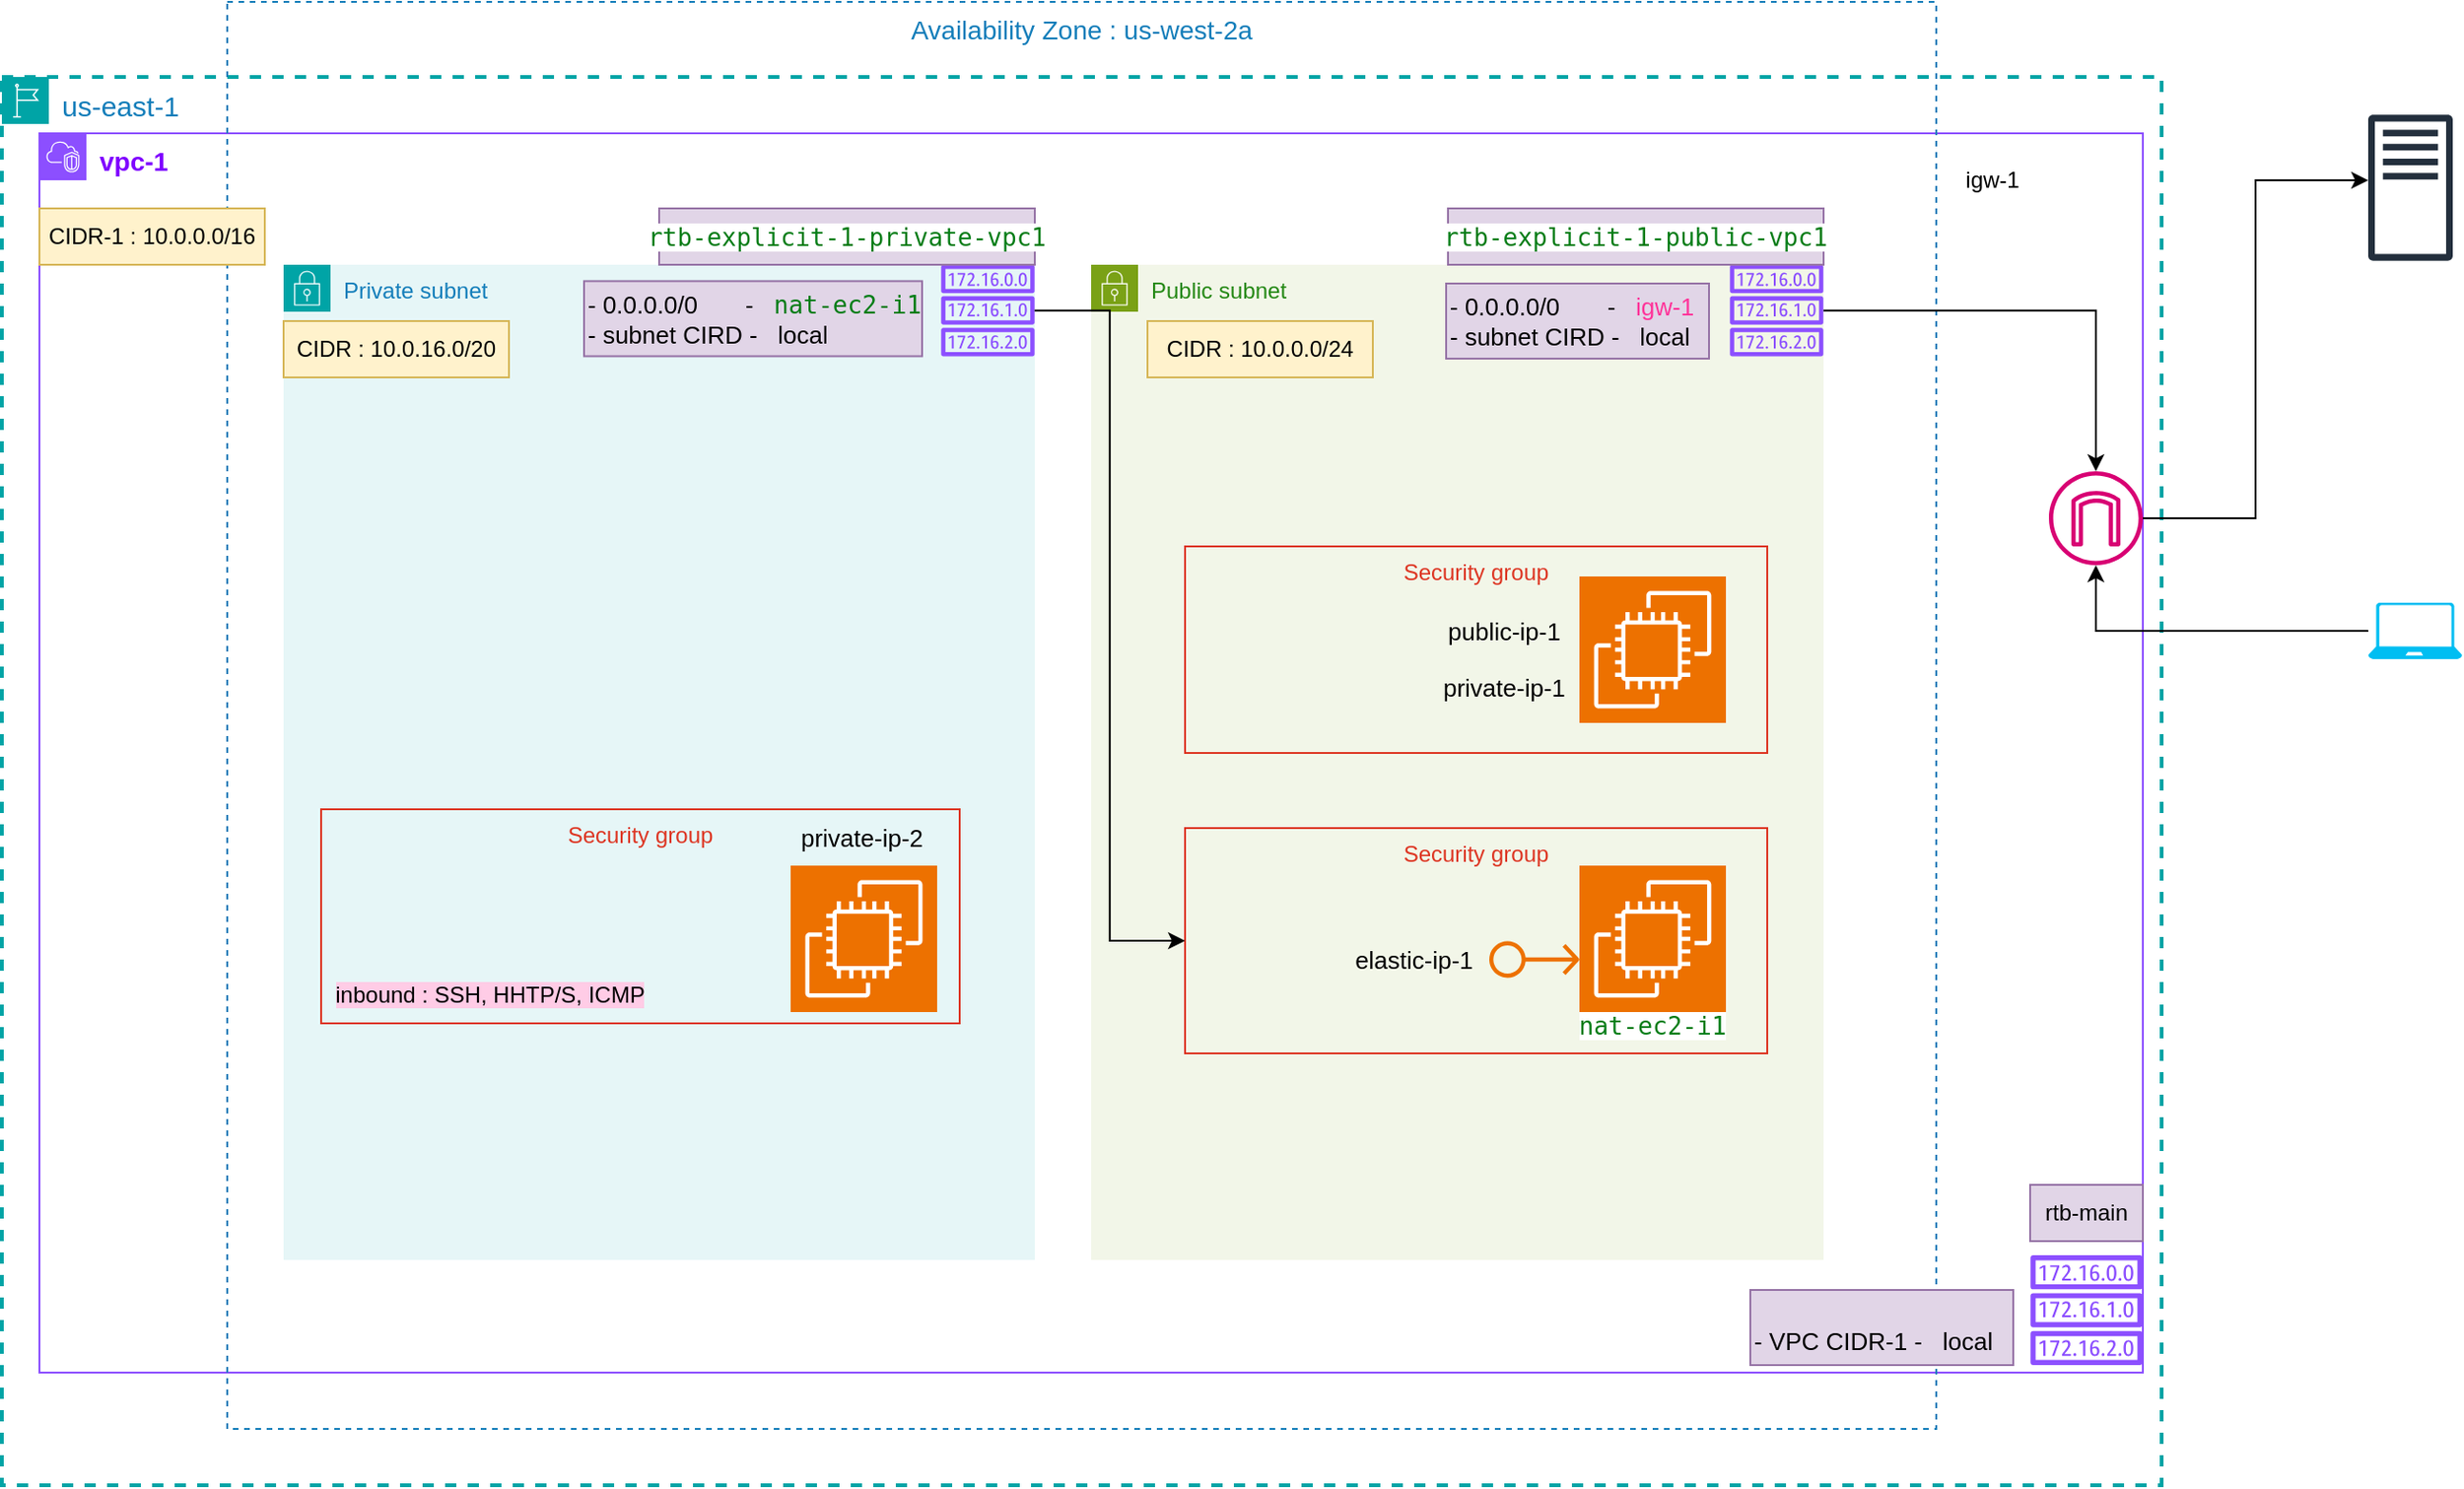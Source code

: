 <mxfile version="24.6.5" type="github">
  <diagram name="Page-1" id="A67y_53Xcb9LvcjBFK2e">
    <mxGraphModel dx="2368" dy="1968" grid="1" gridSize="10" guides="1" tooltips="1" connect="1" arrows="1" fold="1" page="1" pageScale="1" pageWidth="850" pageHeight="1100" math="0" shadow="0">
      <root>
        <mxCell id="0" />
        <mxCell id="1" parent="0" />
        <mxCell id="3wQzCLE45Nl8WPakzI7t-23" value="&lt;font color=&quot;#7f00ff&quot; style=&quot;font-size: 14px;&quot;&gt;&lt;b&gt;vpc-1&lt;/b&gt;&lt;/font&gt;" style="points=[[0,0],[0.25,0],[0.5,0],[0.75,0],[1,0],[1,0.25],[1,0.5],[1,0.75],[1,1],[0.75,1],[0.5,1],[0.25,1],[0,1],[0,0.75],[0,0.5],[0,0.25]];outlineConnect=0;gradientColor=none;html=1;whiteSpace=wrap;fontSize=12;fontStyle=0;container=1;pointerEvents=0;collapsible=0;recursiveResize=0;shape=mxgraph.aws4.group;grIcon=mxgraph.aws4.group_vpc2;strokeColor=#8C4FFF;fillColor=none;verticalAlign=top;align=left;spacingLeft=30;fontColor=#AAB7B8;dashed=0;" vertex="1" parent="1">
          <mxGeometry x="-120" y="-100" width="1120" height="660" as="geometry" />
        </mxCell>
        <mxCell id="3wQzCLE45Nl8WPakzI7t-1" value="&lt;font style=&quot;font-size: 15px;&quot;&gt;us-east-1&amp;nbsp;&lt;/font&gt;" style="points=[[0,0],[0.25,0],[0.5,0],[0.75,0],[1,0],[1,0.25],[1,0.5],[1,0.75],[1,1],[0.75,1],[0.5,1],[0.25,1],[0,1],[0,0.75],[0,0.5],[0,0.25]];outlineConnect=0;gradientColor=none;html=1;whiteSpace=wrap;fontSize=12;fontStyle=0;container=1;pointerEvents=0;collapsible=0;recursiveResize=0;shape=mxgraph.aws4.group;grIcon=mxgraph.aws4.group_region;strokeColor=#00A4A6;fillColor=none;verticalAlign=top;align=left;spacingLeft=30;fontColor=#147EBA;dashed=1;strokeWidth=2;" vertex="1" parent="1">
          <mxGeometry x="-140" y="-130" width="1150" height="750" as="geometry" />
        </mxCell>
        <mxCell id="3wQzCLE45Nl8WPakzI7t-75" value="&lt;font style=&quot;font-size: 14px;&quot;&gt;Availability Zone : us-west-2a&lt;/font&gt;&lt;div style=&quot;font-size: 14px;&quot;&gt;&lt;br&gt;&lt;/div&gt;" style="fillColor=none;strokeColor=#147EBA;dashed=1;verticalAlign=top;fontStyle=0;fontColor=#147EBA;whiteSpace=wrap;html=1;" vertex="1" parent="3wQzCLE45Nl8WPakzI7t-1">
          <mxGeometry x="120" y="-40" width="910" height="760" as="geometry" />
        </mxCell>
        <mxCell id="3wQzCLE45Nl8WPakzI7t-5" value="Private subnet" style="points=[[0,0],[0.25,0],[0.5,0],[0.75,0],[1,0],[1,0.25],[1,0.5],[1,0.75],[1,1],[0.75,1],[0.5,1],[0.25,1],[0,1],[0,0.75],[0,0.5],[0,0.25]];outlineConnect=0;gradientColor=none;html=1;whiteSpace=wrap;fontSize=12;fontStyle=0;container=1;pointerEvents=0;collapsible=0;recursiveResize=0;shape=mxgraph.aws4.group;grIcon=mxgraph.aws4.group_security_group;grStroke=0;strokeColor=#00A4A6;fillColor=#E6F6F7;verticalAlign=top;align=left;spacingLeft=30;fontColor=#147EBA;dashed=0;" vertex="1" parent="3wQzCLE45Nl8WPakzI7t-1">
          <mxGeometry x="150" y="100" width="400" height="530" as="geometry" />
        </mxCell>
        <mxCell id="3wQzCLE45Nl8WPakzI7t-17" value="" style="sketch=0;outlineConnect=0;fontColor=#232F3E;gradientColor=none;fillColor=#8C4FFF;strokeColor=none;dashed=0;verticalLabelPosition=bottom;verticalAlign=top;align=center;html=1;fontSize=12;fontStyle=0;aspect=fixed;pointerEvents=1;shape=mxgraph.aws4.route_table;" vertex="1" parent="3wQzCLE45Nl8WPakzI7t-5">
          <mxGeometry x="350" width="50" height="48.72" as="geometry" />
        </mxCell>
        <mxCell id="3wQzCLE45Nl8WPakzI7t-68" value="CIDR : 10.0.16.0/20" style="text;html=1;align=center;verticalAlign=middle;whiteSpace=wrap;rounded=0;fillColor=#fff2cc;strokeColor=#d6b656;" vertex="1" parent="3wQzCLE45Nl8WPakzI7t-5">
          <mxGeometry y="30" width="120" height="30" as="geometry" />
        </mxCell>
        <mxCell id="3wQzCLE45Nl8WPakzI7t-70" value="&lt;font style=&quot;font-size: 13px;&quot;&gt;- 0.0.0.0/0&amp;nbsp; &amp;nbsp; &amp;nbsp; &amp;nbsp;-&amp;nbsp; &amp;nbsp;&lt;/font&gt;&lt;span style=&quot;color: rgb(6, 125, 23); font-family: &amp;quot;JetBrains Mono&amp;quot;, monospace; font-size: 9.8pt; text-align: center; background-color: initial;&quot;&gt;nat-ec2-i1&lt;/span&gt;&lt;div style=&quot;font-size: 13px;&quot;&gt;&lt;font style=&quot;font-size: 13px;&quot;&gt;- subnet CIRD -&amp;nbsp; &amp;nbsp;local&lt;/font&gt;&lt;/div&gt;" style="text;html=1;align=left;verticalAlign=middle;whiteSpace=wrap;rounded=0;fillColor=#e1d5e7;strokeColor=#9673a6;" vertex="1" parent="3wQzCLE45Nl8WPakzI7t-5">
          <mxGeometry x="160" y="8.72" width="180" height="40" as="geometry" />
        </mxCell>
        <mxCell id="3wQzCLE45Nl8WPakzI7t-6" value="Public subnet" style="points=[[0,0],[0.25,0],[0.5,0],[0.75,0],[1,0],[1,0.25],[1,0.5],[1,0.75],[1,1],[0.75,1],[0.5,1],[0.25,1],[0,1],[0,0.75],[0,0.5],[0,0.25]];outlineConnect=0;gradientColor=none;html=1;whiteSpace=wrap;fontSize=12;fontStyle=0;container=1;pointerEvents=0;collapsible=0;recursiveResize=0;shape=mxgraph.aws4.group;grIcon=mxgraph.aws4.group_security_group;grStroke=0;strokeColor=#7AA116;fillColor=#F2F6E8;verticalAlign=top;align=left;spacingLeft=30;fontColor=#248814;dashed=0;" vertex="1" parent="3wQzCLE45Nl8WPakzI7t-1">
          <mxGeometry x="580" y="100" width="390" height="530" as="geometry" />
        </mxCell>
        <mxCell id="3wQzCLE45Nl8WPakzI7t-14" value="Security group" style="fillColor=none;strokeColor=#DD3522;verticalAlign=top;fontStyle=0;fontColor=#DD3522;whiteSpace=wrap;html=1;" vertex="1" parent="3wQzCLE45Nl8WPakzI7t-6">
          <mxGeometry x="50" y="300" width="310" height="120" as="geometry" />
        </mxCell>
        <mxCell id="3wQzCLE45Nl8WPakzI7t-20" value="" style="sketch=0;points=[[0,0,0],[0.25,0,0],[0.5,0,0],[0.75,0,0],[1,0,0],[0,1,0],[0.25,1,0],[0.5,1,0],[0.75,1,0],[1,1,0],[0,0.25,0],[0,0.5,0],[0,0.75,0],[1,0.25,0],[1,0.5,0],[1,0.75,0]];outlineConnect=0;fontColor=#232F3E;fillColor=#ED7100;strokeColor=#ffffff;dashed=0;verticalLabelPosition=bottom;verticalAlign=top;align=center;html=1;fontSize=12;fontStyle=0;aspect=fixed;shape=mxgraph.aws4.resourceIcon;resIcon=mxgraph.aws4.ec2;" vertex="1" parent="3wQzCLE45Nl8WPakzI7t-6">
          <mxGeometry x="260" y="320" width="78" height="78" as="geometry" />
        </mxCell>
        <mxCell id="3wQzCLE45Nl8WPakzI7t-21" value="" style="sketch=0;outlineConnect=0;fontColor=#232F3E;gradientColor=none;fillColor=#ED7100;strokeColor=none;dashed=0;verticalLabelPosition=bottom;verticalAlign=top;align=center;html=1;fontSize=12;fontStyle=0;aspect=fixed;pointerEvents=1;shape=mxgraph.aws4.elastic_ip_address;" vertex="1" parent="3wQzCLE45Nl8WPakzI7t-6">
          <mxGeometry x="212" y="360" width="48" height="20" as="geometry" />
        </mxCell>
        <mxCell id="3wQzCLE45Nl8WPakzI7t-13" value="Security group" style="fillColor=none;strokeColor=#DD3522;verticalAlign=top;fontStyle=0;fontColor=#DD3522;whiteSpace=wrap;html=1;" vertex="1" parent="3wQzCLE45Nl8WPakzI7t-6">
          <mxGeometry x="50" y="150" width="310" height="110" as="geometry" />
        </mxCell>
        <mxCell id="3wQzCLE45Nl8WPakzI7t-19" value="" style="sketch=0;points=[[0,0,0],[0.25,0,0],[0.5,0,0],[0.75,0,0],[1,0,0],[0,1,0],[0.25,1,0],[0.5,1,0],[0.75,1,0],[1,1,0],[0,0.25,0],[0,0.5,0],[0,0.75,0],[1,0.25,0],[1,0.5,0],[1,0.75,0]];outlineConnect=0;fontColor=#232F3E;fillColor=#ED7100;strokeColor=#ffffff;dashed=0;verticalLabelPosition=bottom;verticalAlign=top;align=center;html=1;fontSize=12;fontStyle=0;aspect=fixed;shape=mxgraph.aws4.resourceIcon;resIcon=mxgraph.aws4.ec2;" vertex="1" parent="3wQzCLE45Nl8WPakzI7t-6">
          <mxGeometry x="260" y="166" width="78" height="78" as="geometry" />
        </mxCell>
        <mxCell id="3wQzCLE45Nl8WPakzI7t-28" value="&lt;div style=&quot;background-color:#ffffff;color:#080808&quot;&gt;&lt;pre style=&quot;font-family:&#39;JetBrains Mono&#39;,monospace;font-size:9.8pt;&quot;&gt;&lt;span style=&quot;color:#067d17;&quot;&gt;nat-ec2-i1&lt;/span&gt;&lt;/pre&gt;&lt;/div&gt;" style="text;html=1;align=center;verticalAlign=middle;whiteSpace=wrap;rounded=0;" vertex="1" parent="3wQzCLE45Nl8WPakzI7t-6">
          <mxGeometry x="269" y="390" width="60" height="30" as="geometry" />
        </mxCell>
        <mxCell id="3wQzCLE45Nl8WPakzI7t-29" value="&lt;font style=&quot;font-size: 13px;&quot;&gt;elastic-ip-1&lt;/font&gt;" style="text;html=1;align=center;verticalAlign=middle;whiteSpace=wrap;rounded=0;" vertex="1" parent="3wQzCLE45Nl8WPakzI7t-6">
          <mxGeometry x="132" y="355" width="80" height="30" as="geometry" />
        </mxCell>
        <mxCell id="3wQzCLE45Nl8WPakzI7t-31" value="&lt;font style=&quot;font-size: 13px;&quot;&gt;public-ip-1&lt;/font&gt;" style="text;html=1;align=center;verticalAlign=middle;whiteSpace=wrap;rounded=0;" vertex="1" parent="3wQzCLE45Nl8WPakzI7t-6">
          <mxGeometry x="180" y="180" width="80" height="30" as="geometry" />
        </mxCell>
        <mxCell id="3wQzCLE45Nl8WPakzI7t-32" value="&lt;font style=&quot;font-size: 13px;&quot;&gt;private-ip-1&lt;/font&gt;" style="text;html=1;align=center;verticalAlign=middle;whiteSpace=wrap;rounded=0;" vertex="1" parent="3wQzCLE45Nl8WPakzI7t-6">
          <mxGeometry x="180" y="210" width="80" height="30" as="geometry" />
        </mxCell>
        <mxCell id="3wQzCLE45Nl8WPakzI7t-69" value="CIDR : 10.0.0.0/24" style="text;html=1;align=center;verticalAlign=middle;whiteSpace=wrap;rounded=0;fillColor=#fff2cc;strokeColor=#d6b656;" vertex="1" parent="3wQzCLE45Nl8WPakzI7t-6">
          <mxGeometry x="30" y="30" width="120" height="30" as="geometry" />
        </mxCell>
        <mxCell id="3wQzCLE45Nl8WPakzI7t-39" value="&lt;font style=&quot;font-size: 13px;&quot;&gt;- 0.0.0.0/0&amp;nbsp; &amp;nbsp; &amp;nbsp; &amp;nbsp;-&amp;nbsp; &amp;nbsp;&lt;font color=&quot;#ff3399&quot;&gt;igw-1&lt;/font&gt;&lt;/font&gt;&lt;div style=&quot;font-size: 13px;&quot;&gt;&lt;font style=&quot;font-size: 13px;&quot;&gt;- subnet CIRD -&amp;nbsp; &amp;nbsp;local&lt;/font&gt;&lt;/div&gt;" style="text;html=1;align=left;verticalAlign=middle;whiteSpace=wrap;rounded=0;fillColor=#e1d5e7;strokeColor=#9673a6;" vertex="1" parent="3wQzCLE45Nl8WPakzI7t-6">
          <mxGeometry x="189" y="10" width="140" height="40" as="geometry" />
        </mxCell>
        <mxCell id="3wQzCLE45Nl8WPakzI7t-24" style="edgeStyle=orthogonalEdgeStyle;rounded=0;orthogonalLoop=1;jettySize=auto;html=1;" edge="1" parent="3wQzCLE45Nl8WPakzI7t-1" source="3wQzCLE45Nl8WPakzI7t-16" target="3wQzCLE45Nl8WPakzI7t-22">
          <mxGeometry relative="1" as="geometry" />
        </mxCell>
        <mxCell id="3wQzCLE45Nl8WPakzI7t-16" value="" style="sketch=0;outlineConnect=0;fontColor=#232F3E;gradientColor=none;fillColor=#8C4FFF;strokeColor=none;dashed=0;verticalLabelPosition=bottom;verticalAlign=top;align=center;html=1;fontSize=12;fontStyle=0;aspect=fixed;pointerEvents=1;shape=mxgraph.aws4.route_table;" vertex="1" parent="3wQzCLE45Nl8WPakzI7t-1">
          <mxGeometry x="920" y="100" width="50" height="48.72" as="geometry" />
        </mxCell>
        <mxCell id="3wQzCLE45Nl8WPakzI7t-10" value="Security group" style="fillColor=none;strokeColor=#DD3522;verticalAlign=top;fontStyle=0;fontColor=#DD3522;whiteSpace=wrap;html=1;" vertex="1" parent="3wQzCLE45Nl8WPakzI7t-1">
          <mxGeometry x="170" y="390" width="340" height="114" as="geometry" />
        </mxCell>
        <mxCell id="3wQzCLE45Nl8WPakzI7t-18" value="" style="sketch=0;points=[[0,0,0],[0.25,0,0],[0.5,0,0],[0.75,0,0],[1,0,0],[0,1,0],[0.25,1,0],[0.5,1,0],[0.75,1,0],[1,1,0],[0,0.25,0],[0,0.5,0],[0,0.75,0],[1,0.25,0],[1,0.5,0],[1,0.75,0]];outlineConnect=0;fontColor=#232F3E;fillColor=#ED7100;strokeColor=#ffffff;dashed=0;verticalLabelPosition=bottom;verticalAlign=top;align=center;html=1;fontSize=12;fontStyle=0;aspect=fixed;shape=mxgraph.aws4.resourceIcon;resIcon=mxgraph.aws4.ec2;" vertex="1" parent="3wQzCLE45Nl8WPakzI7t-1">
          <mxGeometry x="420" y="420" width="78" height="78" as="geometry" />
        </mxCell>
        <mxCell id="3wQzCLE45Nl8WPakzI7t-22" value="" style="sketch=0;outlineConnect=0;fillColor=#d80073;strokeColor=#A50040;dashed=0;verticalLabelPosition=bottom;verticalAlign=top;align=center;html=1;fontSize=12;fontStyle=0;aspect=fixed;pointerEvents=1;shape=mxgraph.aws4.internet_gateway;fontColor=#ffffff;" vertex="1" parent="3wQzCLE45Nl8WPakzI7t-1">
          <mxGeometry x="1090" y="210" width="50" height="50" as="geometry" />
        </mxCell>
        <mxCell id="3wQzCLE45Nl8WPakzI7t-27" style="edgeStyle=orthogonalEdgeStyle;rounded=0;orthogonalLoop=1;jettySize=auto;html=1;entryX=0;entryY=0.5;entryDx=0;entryDy=0;" edge="1" parent="3wQzCLE45Nl8WPakzI7t-1" source="3wQzCLE45Nl8WPakzI7t-17" target="3wQzCLE45Nl8WPakzI7t-14">
          <mxGeometry relative="1" as="geometry" />
        </mxCell>
        <mxCell id="3wQzCLE45Nl8WPakzI7t-33" value="&lt;font style=&quot;font-size: 13px;&quot;&gt;private-ip-2&lt;/font&gt;" style="text;html=1;align=center;verticalAlign=middle;whiteSpace=wrap;rounded=0;" vertex="1" parent="3wQzCLE45Nl8WPakzI7t-1">
          <mxGeometry x="418" y="390" width="80" height="30" as="geometry" />
        </mxCell>
        <mxCell id="3wQzCLE45Nl8WPakzI7t-34" value="" style="sketch=0;outlineConnect=0;fontColor=#232F3E;gradientColor=none;fillColor=#8C4FFF;strokeColor=none;dashed=0;verticalLabelPosition=bottom;verticalAlign=top;align=center;html=1;fontSize=12;fontStyle=0;aspect=fixed;pointerEvents=1;shape=mxgraph.aws4.route_table;" vertex="1" parent="3wQzCLE45Nl8WPakzI7t-1">
          <mxGeometry x="1080" y="627.54" width="60" height="58.46" as="geometry" />
        </mxCell>
        <mxCell id="3wQzCLE45Nl8WPakzI7t-35" value="rtb-main" style="text;html=1;align=center;verticalAlign=middle;whiteSpace=wrap;rounded=0;fillColor=#e1d5e7;strokeColor=#9673a6;" vertex="1" parent="3wQzCLE45Nl8WPakzI7t-1">
          <mxGeometry x="1080" y="590" width="60" height="30" as="geometry" />
        </mxCell>
        <mxCell id="3wQzCLE45Nl8WPakzI7t-38" value="igw-1" style="text;html=1;align=center;verticalAlign=middle;whiteSpace=wrap;rounded=0;" vertex="1" parent="3wQzCLE45Nl8WPakzI7t-1">
          <mxGeometry x="1030" y="40" width="60" height="30" as="geometry" />
        </mxCell>
        <mxCell id="3wQzCLE45Nl8WPakzI7t-30" value="&lt;span style=&quot;background-color: rgb(255, 204, 230);&quot;&gt;inbound : SSH, HHTP/S, ICMP&lt;/span&gt;" style="text;html=1;align=center;verticalAlign=middle;whiteSpace=wrap;rounded=0;" vertex="1" parent="3wQzCLE45Nl8WPakzI7t-1">
          <mxGeometry x="170" y="474" width="180" height="30" as="geometry" />
        </mxCell>
        <mxCell id="3wQzCLE45Nl8WPakzI7t-40" value="CIDR-1 : 10.0.0.0/16" style="text;html=1;align=center;verticalAlign=middle;whiteSpace=wrap;rounded=0;fillColor=#fff2cc;strokeColor=#d6b656;" vertex="1" parent="3wQzCLE45Nl8WPakzI7t-1">
          <mxGeometry x="20" y="70" width="120" height="30" as="geometry" />
        </mxCell>
        <mxCell id="3wQzCLE45Nl8WPakzI7t-36" value="&lt;div style=&quot;background-color:#ffffff;color:#080808&quot;&gt;&lt;pre style=&quot;font-family:&#39;JetBrains Mono&#39;,monospace;font-size:9.8pt;&quot;&gt;&lt;span style=&quot;color:#067d17;&quot;&gt;rtb-explicit-1-private-vpc1&lt;/span&gt;&lt;/pre&gt;&lt;/div&gt;" style="text;html=1;align=center;verticalAlign=middle;whiteSpace=wrap;rounded=0;fillColor=#e1d5e7;strokeColor=#9673a6;" vertex="1" parent="3wQzCLE45Nl8WPakzI7t-1">
          <mxGeometry x="350" y="70" width="200" height="30" as="geometry" />
        </mxCell>
        <mxCell id="3wQzCLE45Nl8WPakzI7t-37" value="&lt;div style=&quot;background-color:#ffffff;color:#080808&quot;&gt;&lt;pre style=&quot;font-family:&#39;JetBrains Mono&#39;,monospace;font-size:9.8pt;&quot;&gt;&lt;span style=&quot;color:#067d17;&quot;&gt;rtb-explicit-1-public-vpc1&lt;/span&gt;&lt;/pre&gt;&lt;/div&gt;" style="text;html=1;align=center;verticalAlign=middle;whiteSpace=wrap;rounded=0;fillColor=#e1d5e7;strokeColor=#9673a6;" vertex="1" parent="3wQzCLE45Nl8WPakzI7t-1">
          <mxGeometry x="770" y="70" width="200" height="30" as="geometry" />
        </mxCell>
        <mxCell id="3wQzCLE45Nl8WPakzI7t-71" value="&lt;br&gt;&lt;div style=&quot;font-size: 13px;&quot;&gt;&lt;font style=&quot;font-size: 13px;&quot;&gt;- VPC CIDR-1 -&amp;nbsp; &amp;nbsp;local&lt;/font&gt;&lt;/div&gt;" style="text;html=1;align=left;verticalAlign=middle;whiteSpace=wrap;rounded=0;fillColor=#e1d5e7;strokeColor=#9673a6;" vertex="1" parent="3wQzCLE45Nl8WPakzI7t-1">
          <mxGeometry x="931" y="646" width="140" height="40" as="geometry" />
        </mxCell>
        <mxCell id="3wQzCLE45Nl8WPakzI7t-25" value="" style="sketch=0;outlineConnect=0;fontColor=#232F3E;gradientColor=none;fillColor=#232F3D;strokeColor=none;dashed=0;verticalLabelPosition=bottom;verticalAlign=top;align=center;html=1;fontSize=12;fontStyle=0;aspect=fixed;pointerEvents=1;shape=mxgraph.aws4.traditional_server;" vertex="1" parent="1">
          <mxGeometry x="1120" y="-110" width="45" height="78" as="geometry" />
        </mxCell>
        <mxCell id="3wQzCLE45Nl8WPakzI7t-26" style="edgeStyle=orthogonalEdgeStyle;rounded=0;orthogonalLoop=1;jettySize=auto;html=1;entryX=0;entryY=0.449;entryDx=0;entryDy=0;entryPerimeter=0;" edge="1" parent="1" source="3wQzCLE45Nl8WPakzI7t-22" target="3wQzCLE45Nl8WPakzI7t-25">
          <mxGeometry relative="1" as="geometry" />
        </mxCell>
        <mxCell id="3wQzCLE45Nl8WPakzI7t-73" style="edgeStyle=orthogonalEdgeStyle;rounded=0;orthogonalLoop=1;jettySize=auto;html=1;" edge="1" parent="1" source="3wQzCLE45Nl8WPakzI7t-72" target="3wQzCLE45Nl8WPakzI7t-22">
          <mxGeometry relative="1" as="geometry" />
        </mxCell>
        <mxCell id="3wQzCLE45Nl8WPakzI7t-72" value="" style="verticalLabelPosition=bottom;html=1;verticalAlign=top;align=center;strokeColor=none;fillColor=#00BEF2;shape=mxgraph.azure.laptop;pointerEvents=1;" vertex="1" parent="1">
          <mxGeometry x="1120" y="150" width="50" height="30" as="geometry" />
        </mxCell>
      </root>
    </mxGraphModel>
  </diagram>
</mxfile>
